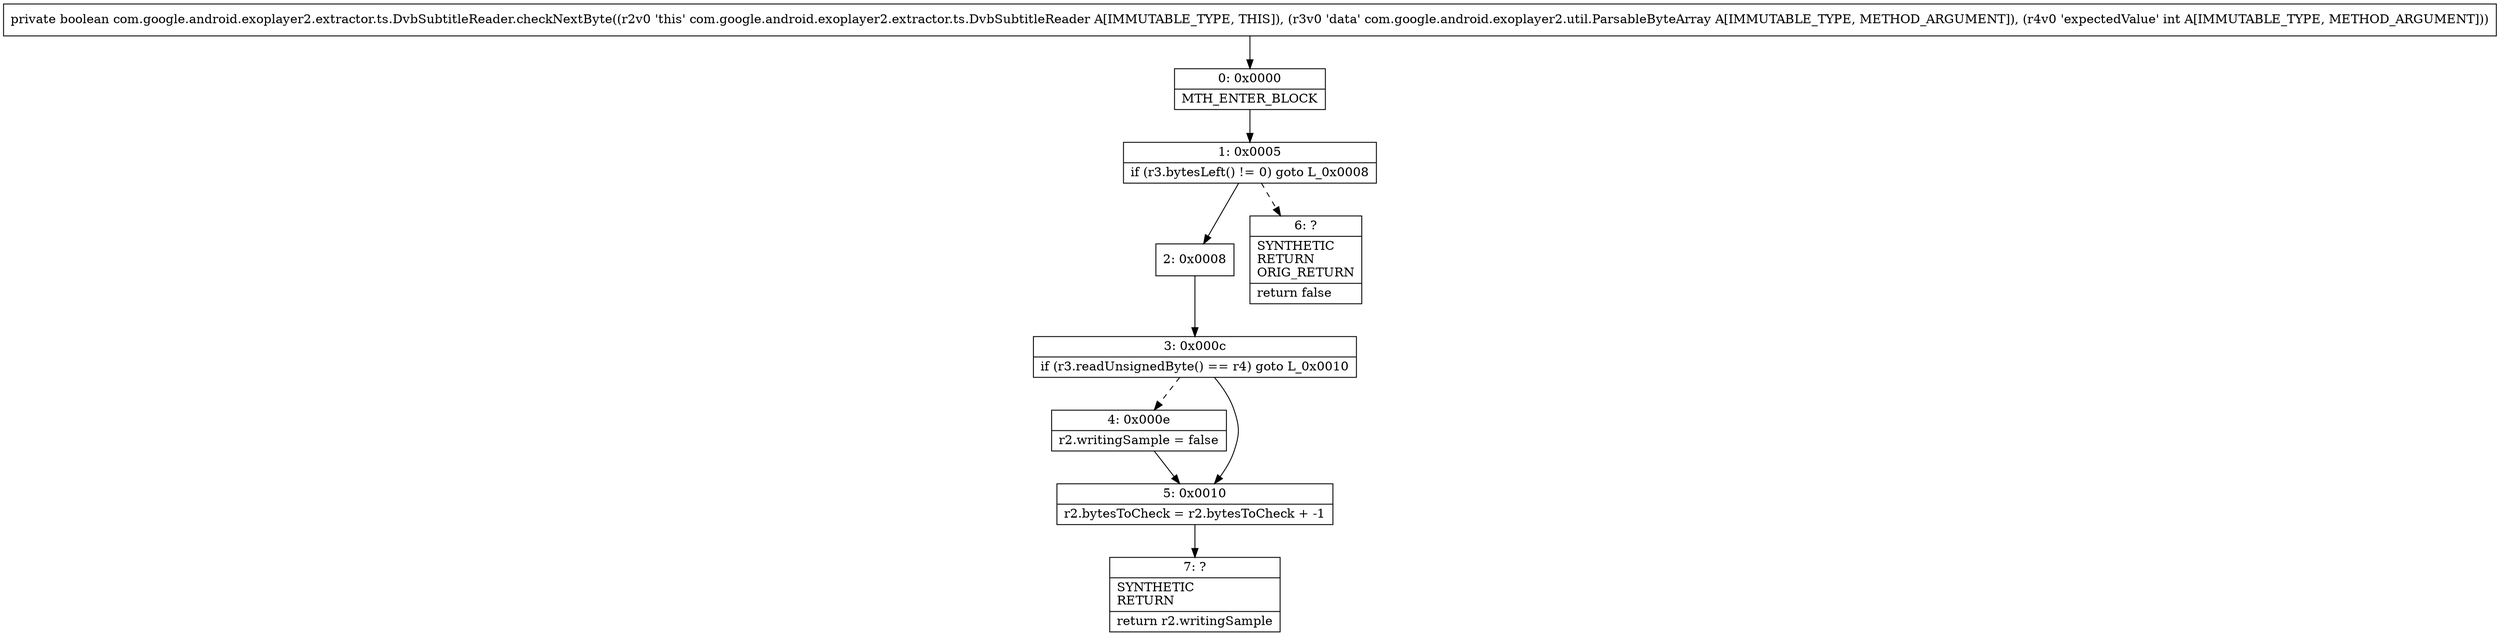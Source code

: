 digraph "CFG forcom.google.android.exoplayer2.extractor.ts.DvbSubtitleReader.checkNextByte(Lcom\/google\/android\/exoplayer2\/util\/ParsableByteArray;I)Z" {
Node_0 [shape=record,label="{0\:\ 0x0000|MTH_ENTER_BLOCK\l}"];
Node_1 [shape=record,label="{1\:\ 0x0005|if (r3.bytesLeft() != 0) goto L_0x0008\l}"];
Node_2 [shape=record,label="{2\:\ 0x0008}"];
Node_3 [shape=record,label="{3\:\ 0x000c|if (r3.readUnsignedByte() == r4) goto L_0x0010\l}"];
Node_4 [shape=record,label="{4\:\ 0x000e|r2.writingSample = false\l}"];
Node_5 [shape=record,label="{5\:\ 0x0010|r2.bytesToCheck = r2.bytesToCheck + \-1\l}"];
Node_6 [shape=record,label="{6\:\ ?|SYNTHETIC\lRETURN\lORIG_RETURN\l|return false\l}"];
Node_7 [shape=record,label="{7\:\ ?|SYNTHETIC\lRETURN\l|return r2.writingSample\l}"];
MethodNode[shape=record,label="{private boolean com.google.android.exoplayer2.extractor.ts.DvbSubtitleReader.checkNextByte((r2v0 'this' com.google.android.exoplayer2.extractor.ts.DvbSubtitleReader A[IMMUTABLE_TYPE, THIS]), (r3v0 'data' com.google.android.exoplayer2.util.ParsableByteArray A[IMMUTABLE_TYPE, METHOD_ARGUMENT]), (r4v0 'expectedValue' int A[IMMUTABLE_TYPE, METHOD_ARGUMENT])) }"];
MethodNode -> Node_0;
Node_0 -> Node_1;
Node_1 -> Node_2;
Node_1 -> Node_6[style=dashed];
Node_2 -> Node_3;
Node_3 -> Node_4[style=dashed];
Node_3 -> Node_5;
Node_4 -> Node_5;
Node_5 -> Node_7;
}

